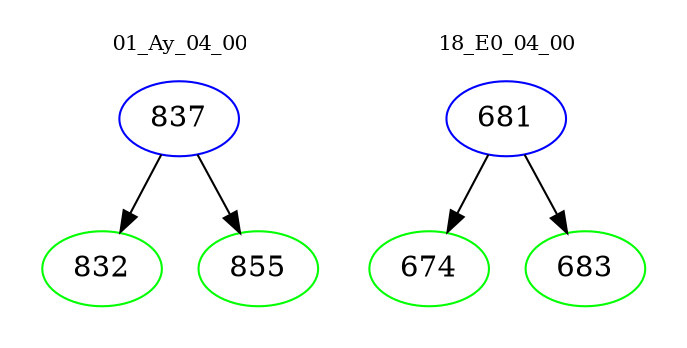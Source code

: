 digraph{
subgraph cluster_0 {
color = white
label = "01_Ay_04_00";
fontsize=10;
T0_837 [label="837", color="blue"]
T0_837 -> T0_832 [color="black"]
T0_832 [label="832", color="green"]
T0_837 -> T0_855 [color="black"]
T0_855 [label="855", color="green"]
}
subgraph cluster_1 {
color = white
label = "18_E0_04_00";
fontsize=10;
T1_681 [label="681", color="blue"]
T1_681 -> T1_674 [color="black"]
T1_674 [label="674", color="green"]
T1_681 -> T1_683 [color="black"]
T1_683 [label="683", color="green"]
}
}
